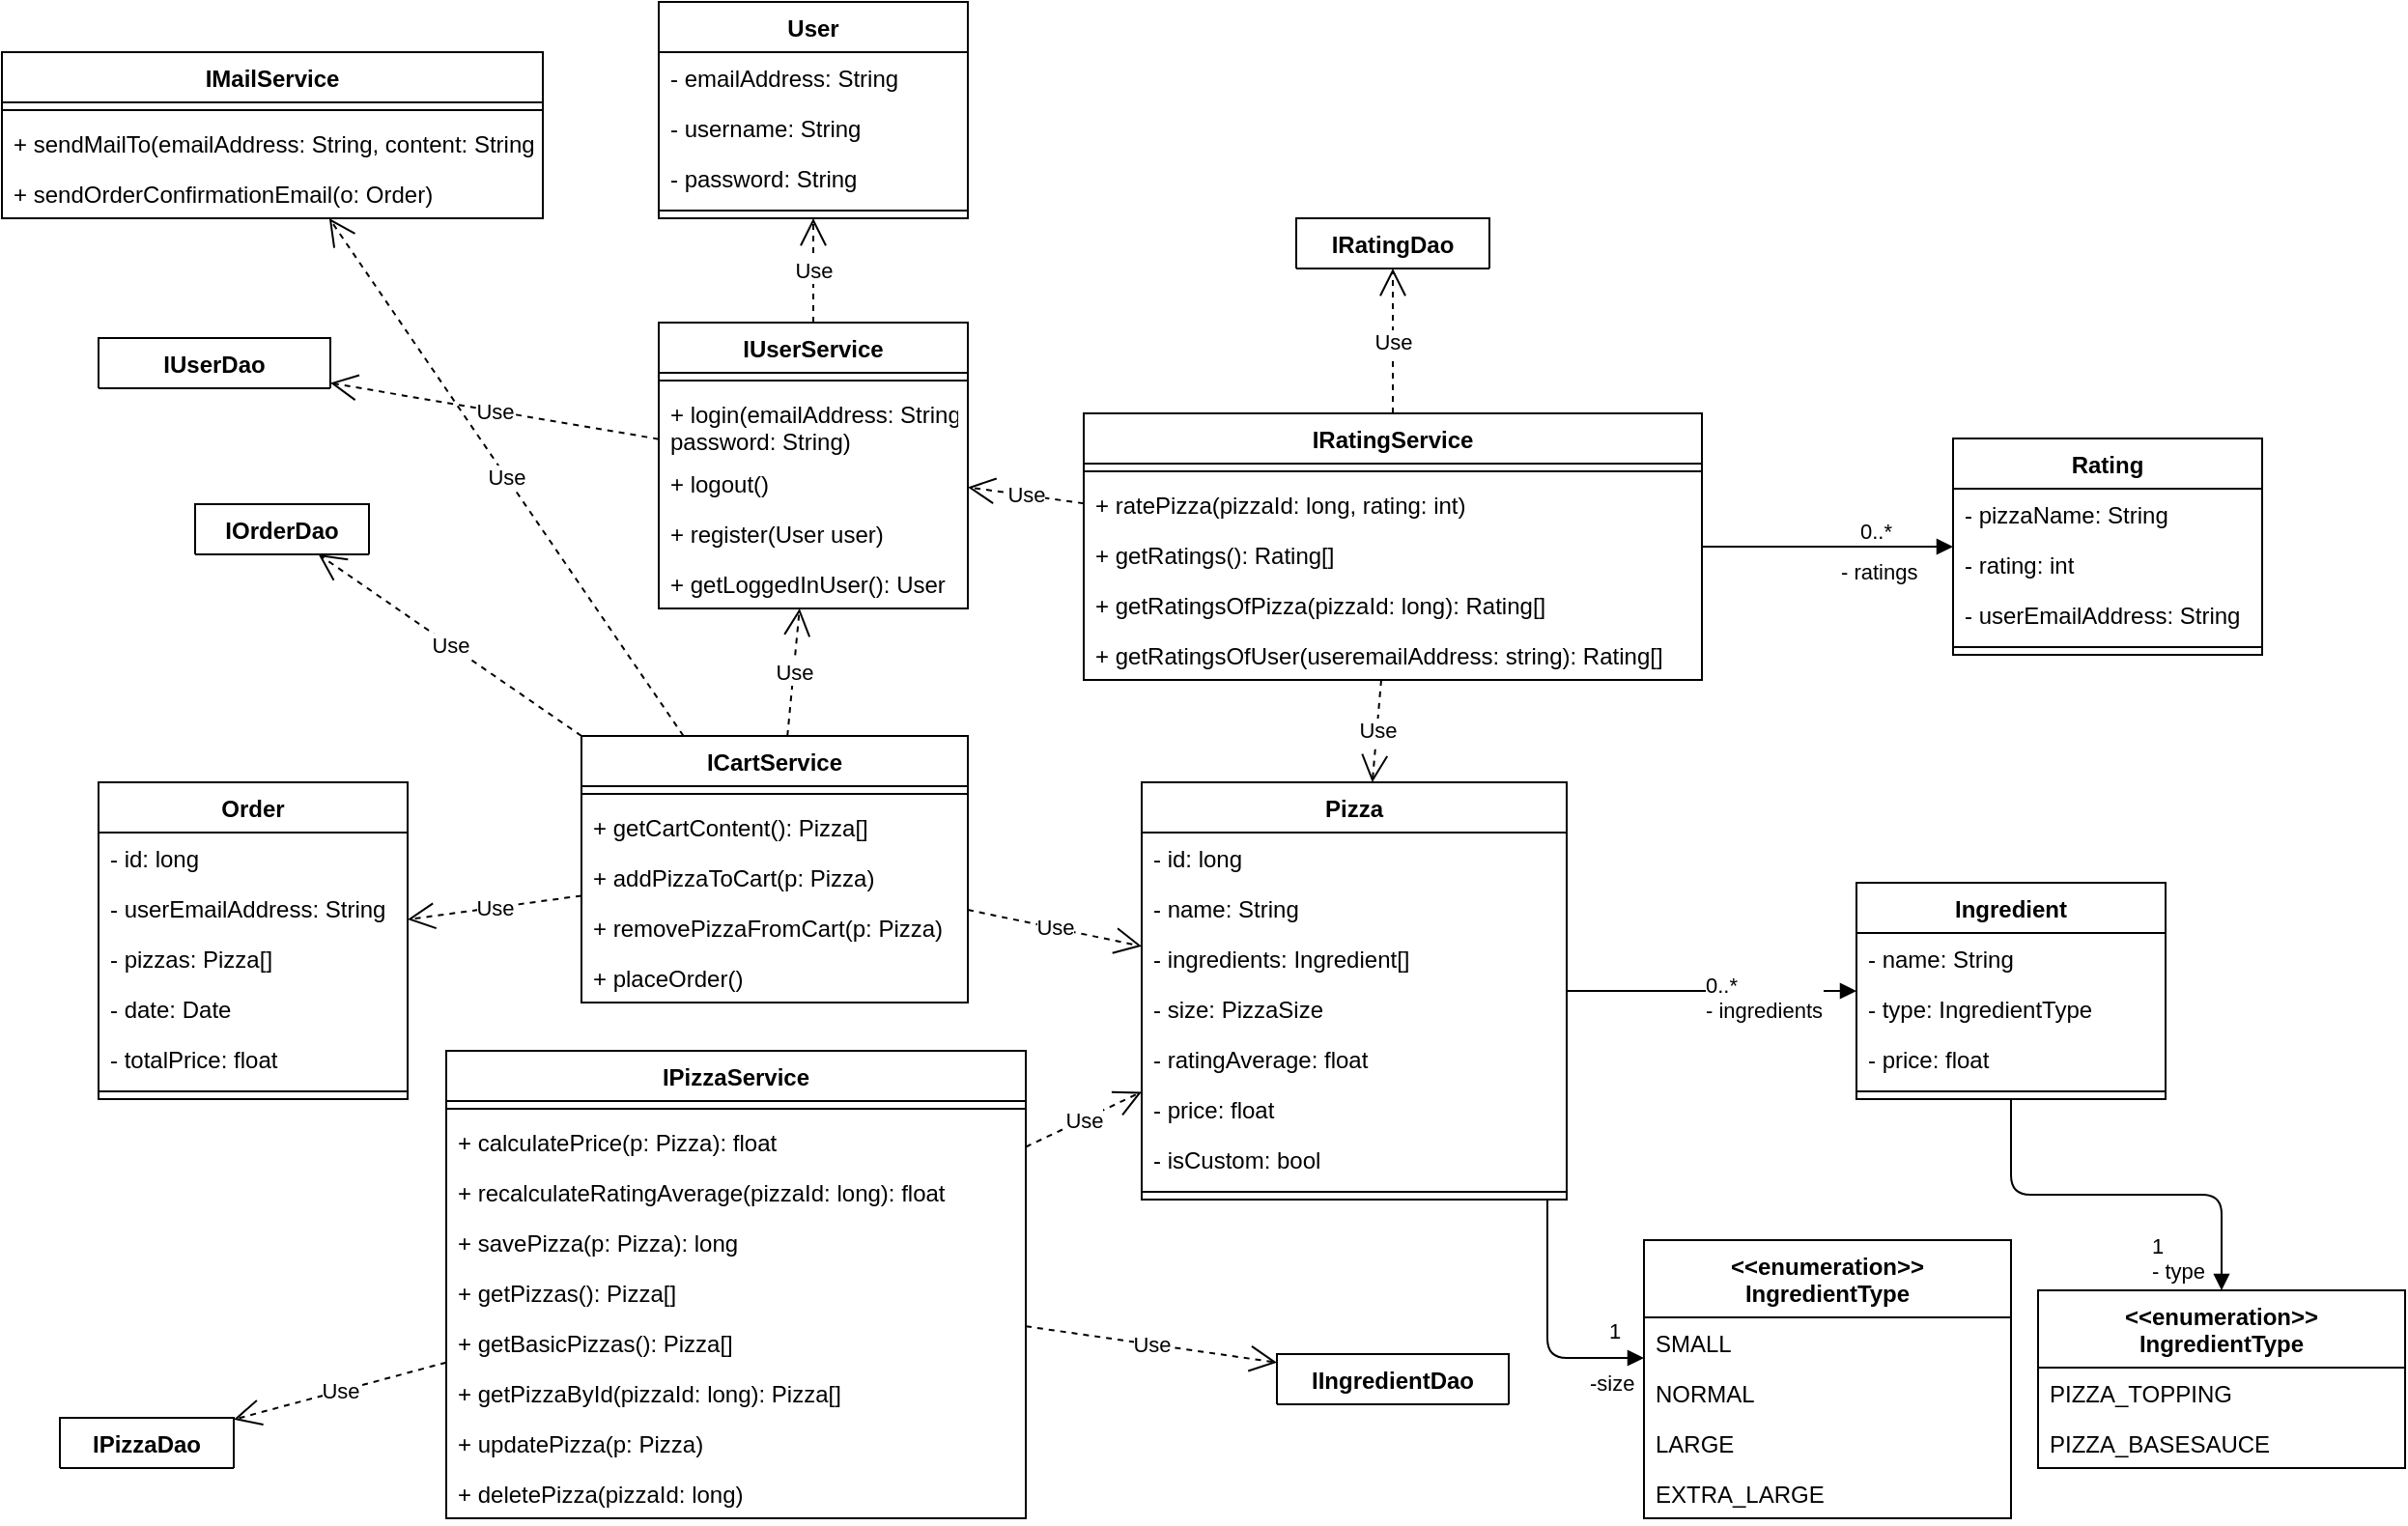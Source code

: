 <mxfile version="13.4.2" type="device"><diagram id="5qs9E-LMO9wak-sIErH1" name="Page-1"><mxGraphModel dx="2249" dy="1963" grid="1" gridSize="10" guides="1" tooltips="1" connect="1" arrows="1" fold="1" page="1" pageScale="1" pageWidth="827" pageHeight="1169" math="0" shadow="0"><root><mxCell id="0"/><mxCell id="1" parent="0"/><mxCell id="7TYF7luZMrs2I7I4rsMM-58" value="Use" style="endArrow=open;endSize=12;dashed=1;html=1;" parent="1" source="7TYF7luZMrs2I7I4rsMM-41" target="7TYF7luZMrs2I7I4rsMM-49" edge="1"><mxGeometry width="160" relative="1" as="geometry"><mxPoint x="200" y="170" as="sourcePoint"/><mxPoint x="360" y="170" as="targetPoint"/></mxGeometry></mxCell><mxCell id="7TYF7luZMrs2I7I4rsMM-93" value="Use" style="endArrow=open;endSize=12;dashed=1;html=1;" parent="1" source="7TYF7luZMrs2I7I4rsMM-89" target="7TYF7luZMrs2I7I4rsMM-49" edge="1"><mxGeometry width="160" relative="1" as="geometry"><mxPoint x="-250" y="409" as="sourcePoint"/><mxPoint x="-250" y="360" as="targetPoint"/></mxGeometry></mxCell><mxCell id="7TYF7luZMrs2I7I4rsMM-100" value="- ratings" style="endArrow=block;endFill=1;html=1;edgeStyle=orthogonalEdgeStyle;align=left;verticalAlign=top;" parent="1" source="7TYF7luZMrs2I7I4rsMM-89" target="7TYF7luZMrs2I7I4rsMM-94" edge="1"><mxGeometry x="0.077" relative="1" as="geometry"><mxPoint x="200" y="190" as="sourcePoint"/><mxPoint x="360" y="190" as="targetPoint"/><mxPoint as="offset"/></mxGeometry></mxCell><mxCell id="7TYF7luZMrs2I7I4rsMM-101" value="0..*" style="edgeLabel;resizable=0;html=1;align=left;verticalAlign=bottom;" parent="7TYF7luZMrs2I7I4rsMM-100" connectable="0" vertex="1"><mxGeometry x="-1" relative="1" as="geometry"><mxPoint x="80" as="offset"/></mxGeometry></mxCell><mxCell id="L8j9gKujduH4pcwY7t0t-25" value="1&lt;br&gt;- type" style="endArrow=block;endFill=1;html=1;edgeStyle=orthogonalEdgeStyle;align=left;verticalAlign=top;" parent="1" source="L8j9gKujduH4pcwY7t0t-3" target="7TYF7luZMrs2I7I4rsMM-22" edge="1"><mxGeometry x="0.149" y="-12" relative="1" as="geometry"><mxPoint x="400" y="470" as="sourcePoint"/><mxPoint x="560" y="470" as="targetPoint"/><mxPoint x="1" y="1" as="offset"/></mxGeometry></mxCell><mxCell id="L8j9gKujduH4pcwY7t0t-27" value="0..*&lt;br&gt;- ingredients" style="endArrow=block;endFill=1;html=1;edgeStyle=orthogonalEdgeStyle;align=left;verticalAlign=top;" parent="1" source="7TYF7luZMrs2I7I4rsMM-1" target="L8j9gKujduH4pcwY7t0t-3" edge="1"><mxGeometry x="-0.067" y="16" relative="1" as="geometry"><mxPoint x="320" y="180" as="sourcePoint"/><mxPoint x="480" y="180" as="targetPoint"/><mxPoint as="offset"/></mxGeometry></mxCell><mxCell id="7TYF7luZMrs2I7I4rsMM-49" value="IUserService" style="swimlane;fontStyle=1;align=center;verticalAlign=top;childLayout=stackLayout;horizontal=1;startSize=26;horizontalStack=0;resizeParent=1;resizeParentMax=0;resizeLast=0;collapsible=1;marginBottom=0;" parent="1" vertex="1"><mxGeometry x="-300" y="-34" width="160" height="148" as="geometry"/></mxCell><mxCell id="7TYF7luZMrs2I7I4rsMM-51" value="" style="line;strokeWidth=1;fillColor=none;align=left;verticalAlign=middle;spacingTop=-1;spacingLeft=3;spacingRight=3;rotatable=0;labelPosition=right;points=[];portConstraint=eastwest;" parent="7TYF7luZMrs2I7I4rsMM-49" vertex="1"><mxGeometry y="26" width="160" height="8" as="geometry"/></mxCell><mxCell id="GB_AE7i8E1807byVsnyN-34" value="+ login(emailAddress: String,&#10;password: String)" style="text;strokeColor=none;fillColor=none;align=left;verticalAlign=top;spacingLeft=4;spacingRight=4;overflow=hidden;rotatable=0;points=[[0,0.5],[1,0.5]];portConstraint=eastwest;" parent="7TYF7luZMrs2I7I4rsMM-49" vertex="1"><mxGeometry y="34" width="160" height="36" as="geometry"/></mxCell><mxCell id="GB_AE7i8E1807byVsnyN-35" value="+ logout()" style="text;strokeColor=none;fillColor=none;align=left;verticalAlign=top;spacingLeft=4;spacingRight=4;overflow=hidden;rotatable=0;points=[[0,0.5],[1,0.5]];portConstraint=eastwest;" parent="7TYF7luZMrs2I7I4rsMM-49" vertex="1"><mxGeometry y="70" width="160" height="26" as="geometry"/></mxCell><mxCell id="GB_AE7i8E1807byVsnyN-36" value="+ register(User user)" style="text;strokeColor=none;fillColor=none;align=left;verticalAlign=top;spacingLeft=4;spacingRight=4;overflow=hidden;rotatable=0;points=[[0,0.5],[1,0.5]];portConstraint=eastwest;" parent="7TYF7luZMrs2I7I4rsMM-49" vertex="1"><mxGeometry y="96" width="160" height="26" as="geometry"/></mxCell><mxCell id="GB_AE7i8E1807byVsnyN-1" value="+ getLoggedInUser(): User" style="text;strokeColor=none;fillColor=none;align=left;verticalAlign=top;spacingLeft=4;spacingRight=4;overflow=hidden;rotatable=0;points=[[0,0.5],[1,0.5]];portConstraint=eastwest;" parent="7TYF7luZMrs2I7I4rsMM-49" vertex="1"><mxGeometry y="122" width="160" height="26" as="geometry"/></mxCell><mxCell id="L8j9gKujduH4pcwY7t0t-38" value="Use" style="endArrow=open;endSize=12;dashed=1;html=1;" parent="1" source="7TYF7luZMrs2I7I4rsMM-89" target="L8j9gKujduH4pcwY7t0t-29" edge="1"><mxGeometry width="160" relative="1" as="geometry"><mxPoint x="120" y="-130" as="sourcePoint"/><mxPoint x="280" y="-130" as="targetPoint"/></mxGeometry></mxCell><mxCell id="L8j9gKujduH4pcwY7t0t-46" value="Use" style="endArrow=open;endSize=12;dashed=1;html=1;" parent="1" source="7TYF7luZMrs2I7I4rsMM-41" target="L8j9gKujduH4pcwY7t0t-39" edge="1"><mxGeometry width="160" relative="1" as="geometry"><mxPoint x="120" y="360" as="sourcePoint"/><mxPoint x="280" y="360" as="targetPoint"/></mxGeometry></mxCell><mxCell id="L8j9gKujduH4pcwY7t0t-51" value="Use" style="endArrow=open;endSize=12;dashed=1;html=1;" parent="1" source="7TYF7luZMrs2I7I4rsMM-41" target="L8j9gKujduH4pcwY7t0t-47" edge="1"><mxGeometry width="160" relative="1" as="geometry"><mxPoint x="-150.773" y="345" as="sourcePoint"/><mxPoint x="-69.227" y="440" as="targetPoint"/></mxGeometry></mxCell><mxCell id="L8j9gKujduH4pcwY7t0t-59" value="Use" style="endArrow=open;endSize=12;dashed=1;html=1;" parent="1" source="7TYF7luZMrs2I7I4rsMM-41" target="L8j9gKujduH4pcwY7t0t-54" edge="1"><mxGeometry width="160" relative="1" as="geometry"><mxPoint x="-210" y="207" as="sourcePoint"/><mxPoint x="-210" y="10" as="targetPoint"/></mxGeometry></mxCell><mxCell id="GB_AE7i8E1807byVsnyN-10" value="Use" style="endArrow=open;endSize=12;dashed=1;html=1;" parent="1" source="7TYF7luZMrs2I7I4rsMM-41" target="7TYF7luZMrs2I7I4rsMM-1" edge="1"><mxGeometry width="160" relative="1" as="geometry"><mxPoint x="-60" y="190" as="sourcePoint"/><mxPoint x="100" y="190" as="targetPoint"/></mxGeometry></mxCell><mxCell id="GB_AE7i8E1807byVsnyN-29" value="Use" style="endArrow=open;endSize=12;dashed=1;html=1;" parent="1" source="GB_AE7i8E1807byVsnyN-11" target="GB_AE7i8E1807byVsnyN-20" edge="1"><mxGeometry width="160" relative="1" as="geometry"><mxPoint x="-313" y="320" as="sourcePoint"/><mxPoint x="-413" y="335" as="targetPoint"/></mxGeometry></mxCell><mxCell id="GB_AE7i8E1807byVsnyN-30" value="Use" style="endArrow=open;endSize=12;dashed=1;html=1;" parent="1" source="GB_AE7i8E1807byVsnyN-11" target="7TYF7luZMrs2I7I4rsMM-1" edge="1"><mxGeometry width="160" relative="1" as="geometry"><mxPoint x="-300" y="285" as="sourcePoint"/><mxPoint x="-400" y="300" as="targetPoint"/></mxGeometry></mxCell><mxCell id="GB_AE7i8E1807byVsnyN-33" value="Use" style="endArrow=open;endSize=12;dashed=1;html=1;" parent="1" source="7TYF7luZMrs2I7I4rsMM-89" target="7TYF7luZMrs2I7I4rsMM-1" edge="1"><mxGeometry width="160" relative="1" as="geometry"><mxPoint x="91.706" y="7" as="sourcePoint"/><mxPoint x="87.529" y="-64" as="targetPoint"/></mxGeometry></mxCell><mxCell id="GB_AE7i8E1807byVsnyN-37" value="Use" style="endArrow=open;endSize=12;dashed=1;html=1;" parent="1" source="7TYF7luZMrs2I7I4rsMM-49" target="GB_AE7i8E1807byVsnyN-2" edge="1"><mxGeometry width="160" relative="1" as="geometry"><mxPoint x="-30" y="57.672" as="sourcePoint"/><mxPoint x="-120" y="-90" as="targetPoint"/></mxGeometry></mxCell><mxCell id="GB_AE7i8E1807byVsnyN-2" value="User" style="swimlane;fontStyle=1;align=center;verticalAlign=top;childLayout=stackLayout;horizontal=1;startSize=26;horizontalStack=0;resizeParent=1;resizeParentMax=0;resizeLast=0;collapsible=1;marginBottom=0;" parent="1" vertex="1"><mxGeometry x="-300" y="-200" width="160" height="112" as="geometry"/></mxCell><mxCell id="GB_AE7i8E1807byVsnyN-3" value="- emailAddress: String" style="text;strokeColor=none;fillColor=none;align=left;verticalAlign=top;spacingLeft=4;spacingRight=4;overflow=hidden;rotatable=0;points=[[0,0.5],[1,0.5]];portConstraint=eastwest;" parent="GB_AE7i8E1807byVsnyN-2" vertex="1"><mxGeometry y="26" width="160" height="26" as="geometry"/></mxCell><mxCell id="GB_AE7i8E1807byVsnyN-38" value="- username: String" style="text;strokeColor=none;fillColor=none;align=left;verticalAlign=top;spacingLeft=4;spacingRight=4;overflow=hidden;rotatable=0;points=[[0,0.5],[1,0.5]];portConstraint=eastwest;" parent="GB_AE7i8E1807byVsnyN-2" vertex="1"><mxGeometry y="52" width="160" height="26" as="geometry"/></mxCell><mxCell id="GB_AE7i8E1807byVsnyN-39" value="- password: String" style="text;strokeColor=none;fillColor=none;align=left;verticalAlign=top;spacingLeft=4;spacingRight=4;overflow=hidden;rotatable=0;points=[[0,0.5],[1,0.5]];portConstraint=eastwest;" parent="GB_AE7i8E1807byVsnyN-2" vertex="1"><mxGeometry y="78" width="160" height="26" as="geometry"/></mxCell><mxCell id="GB_AE7i8E1807byVsnyN-4" value="" style="line;strokeWidth=1;fillColor=none;align=left;verticalAlign=middle;spacingTop=-1;spacingLeft=3;spacingRight=3;rotatable=0;labelPosition=right;points=[];portConstraint=eastwest;" parent="GB_AE7i8E1807byVsnyN-2" vertex="1"><mxGeometry y="104" width="160" height="8" as="geometry"/></mxCell><object label="Pizza" id="7TYF7luZMrs2I7I4rsMM-1"><mxCell style="swimlane;fontStyle=1;align=center;verticalAlign=top;childLayout=stackLayout;horizontal=1;startSize=26;horizontalStack=0;resizeParent=1;resizeParentMax=0;resizeLast=0;collapsible=1;marginBottom=0;" parent="1" vertex="1"><mxGeometry x="-50" y="204" width="220" height="216" as="geometry"><mxRectangle x="170" y="210" width="60" height="26" as="alternateBounds"/></mxGeometry></mxCell></object><mxCell id="7TYF7luZMrs2I7I4rsMM-70" value="- id: long" style="text;strokeColor=none;fillColor=none;align=left;verticalAlign=top;spacingLeft=4;spacingRight=4;overflow=hidden;rotatable=0;points=[[0,0.5],[1,0.5]];portConstraint=eastwest;" parent="7TYF7luZMrs2I7I4rsMM-1" vertex="1"><mxGeometry y="26" width="220" height="26" as="geometry"/></mxCell><mxCell id="GB_AE7i8E1807byVsnyN-8" value="- name: String" style="text;strokeColor=none;fillColor=none;align=left;verticalAlign=top;spacingLeft=4;spacingRight=4;overflow=hidden;rotatable=0;points=[[0,0.5],[1,0.5]];portConstraint=eastwest;" parent="7TYF7luZMrs2I7I4rsMM-1" vertex="1"><mxGeometry y="52" width="220" height="26" as="geometry"/></mxCell><mxCell id="7TYF7luZMrs2I7I4rsMM-21" value="- ingredients: Ingredient[]" style="text;strokeColor=none;fillColor=none;align=left;verticalAlign=top;spacingLeft=4;spacingRight=4;overflow=hidden;rotatable=0;points=[[0,0.5],[1,0.5]];portConstraint=eastwest;" parent="7TYF7luZMrs2I7I4rsMM-1" vertex="1"><mxGeometry y="78" width="220" height="26" as="geometry"/></mxCell><mxCell id="7TYF7luZMrs2I7I4rsMM-74" value="- size: PizzaSize" style="text;strokeColor=none;fillColor=none;align=left;verticalAlign=top;spacingLeft=4;spacingRight=4;overflow=hidden;rotatable=0;points=[[0,0.5],[1,0.5]];portConstraint=eastwest;" parent="7TYF7luZMrs2I7I4rsMM-1" vertex="1"><mxGeometry y="104" width="220" height="26" as="geometry"/></mxCell><mxCell id="7TYF7luZMrs2I7I4rsMM-87" value="- ratingAverage: float" style="text;strokeColor=none;fillColor=none;align=left;verticalAlign=top;spacingLeft=4;spacingRight=4;overflow=hidden;rotatable=0;points=[[0,0.5],[1,0.5]];portConstraint=eastwest;" parent="7TYF7luZMrs2I7I4rsMM-1" vertex="1"><mxGeometry y="130" width="220" height="26" as="geometry"/></mxCell><mxCell id="7TYF7luZMrs2I7I4rsMM-75" value="- price: float" style="text;strokeColor=none;fillColor=none;align=left;verticalAlign=top;spacingLeft=4;spacingRight=4;overflow=hidden;rotatable=0;points=[[0,0.5],[1,0.5]];portConstraint=eastwest;" parent="7TYF7luZMrs2I7I4rsMM-1" vertex="1"><mxGeometry y="156" width="220" height="26" as="geometry"/></mxCell><mxCell id="GB_AE7i8E1807byVsnyN-9" value="- isCustom: bool" style="text;strokeColor=none;fillColor=none;align=left;verticalAlign=top;spacingLeft=4;spacingRight=4;overflow=hidden;rotatable=0;points=[[0,0.5],[1,0.5]];portConstraint=eastwest;" parent="7TYF7luZMrs2I7I4rsMM-1" vertex="1"><mxGeometry y="182" width="220" height="26" as="geometry"/></mxCell><mxCell id="7TYF7luZMrs2I7I4rsMM-3" value="" style="line;strokeWidth=1;fillColor=none;align=left;verticalAlign=middle;spacingTop=-1;spacingLeft=3;spacingRight=3;rotatable=0;labelPosition=right;points=[];portConstraint=eastwest;" parent="7TYF7luZMrs2I7I4rsMM-1" vertex="1"><mxGeometry y="208" width="220" height="8" as="geometry"/></mxCell><mxCell id="L8j9gKujduH4pcwY7t0t-3" value="Ingredient" style="swimlane;fontStyle=1;align=center;verticalAlign=top;childLayout=stackLayout;horizontal=1;startSize=26;horizontalStack=0;resizeParent=1;resizeParentMax=0;resizeLast=0;collapsible=1;marginBottom=0;" parent="1" vertex="1"><mxGeometry x="320" y="256" width="160" height="112" as="geometry"/></mxCell><mxCell id="L8j9gKujduH4pcwY7t0t-7" value="- name: String" style="text;strokeColor=none;fillColor=none;align=left;verticalAlign=top;spacingLeft=4;spacingRight=4;overflow=hidden;rotatable=0;points=[[0,0.5],[1,0.5]];portConstraint=eastwest;" parent="L8j9gKujduH4pcwY7t0t-3" vertex="1"><mxGeometry y="26" width="160" height="26" as="geometry"/></mxCell><mxCell id="L8j9gKujduH4pcwY7t0t-22" value="- type: IngredientType" style="text;strokeColor=none;fillColor=none;align=left;verticalAlign=top;spacingLeft=4;spacingRight=4;overflow=hidden;rotatable=0;points=[[0,0.5],[1,0.5]];portConstraint=eastwest;" parent="L8j9gKujduH4pcwY7t0t-3" vertex="1"><mxGeometry y="52" width="160" height="26" as="geometry"/></mxCell><mxCell id="L8j9gKujduH4pcwY7t0t-8" value="- price: float" style="text;strokeColor=none;fillColor=none;align=left;verticalAlign=top;spacingLeft=4;spacingRight=4;overflow=hidden;rotatable=0;points=[[0,0.5],[1,0.5]];portConstraint=eastwest;" parent="L8j9gKujduH4pcwY7t0t-3" vertex="1"><mxGeometry y="78" width="160" height="26" as="geometry"/></mxCell><mxCell id="L8j9gKujduH4pcwY7t0t-5" value="" style="line;strokeWidth=1;fillColor=none;align=left;verticalAlign=middle;spacingTop=-1;spacingLeft=3;spacingRight=3;rotatable=0;labelPosition=right;points=[];portConstraint=eastwest;" parent="L8j9gKujduH4pcwY7t0t-3" vertex="1"><mxGeometry y="104" width="160" height="8" as="geometry"/></mxCell><mxCell id="L8j9gKujduH4pcwY7t0t-39" value="Order" style="swimlane;fontStyle=1;align=center;verticalAlign=top;childLayout=stackLayout;horizontal=1;startSize=26;horizontalStack=0;resizeParent=1;resizeParentMax=0;resizeLast=0;collapsible=1;marginBottom=0;" parent="1" vertex="1"><mxGeometry x="-590" y="204" width="160" height="164" as="geometry"/></mxCell><mxCell id="L8j9gKujduH4pcwY7t0t-40" value="- id: long" style="text;strokeColor=none;fillColor=none;align=left;verticalAlign=top;spacingLeft=4;spacingRight=4;overflow=hidden;rotatable=0;points=[[0,0.5],[1,0.5]];portConstraint=eastwest;" parent="L8j9gKujduH4pcwY7t0t-39" vertex="1"><mxGeometry y="26" width="160" height="26" as="geometry"/></mxCell><mxCell id="GB_AE7i8E1807byVsnyN-44" value="- userEmailAddress: String" style="text;strokeColor=none;fillColor=none;align=left;verticalAlign=top;spacingLeft=4;spacingRight=4;overflow=hidden;rotatable=0;points=[[0,0.5],[1,0.5]];portConstraint=eastwest;" parent="L8j9gKujduH4pcwY7t0t-39" vertex="1"><mxGeometry y="52" width="160" height="26" as="geometry"/></mxCell><mxCell id="L8j9gKujduH4pcwY7t0t-43" value="- pizzas: Pizza[]" style="text;strokeColor=none;fillColor=none;align=left;verticalAlign=top;spacingLeft=4;spacingRight=4;overflow=hidden;rotatable=0;points=[[0,0.5],[1,0.5]];portConstraint=eastwest;" parent="L8j9gKujduH4pcwY7t0t-39" vertex="1"><mxGeometry y="78" width="160" height="26" as="geometry"/></mxCell><mxCell id="L8j9gKujduH4pcwY7t0t-44" value="- date: Date" style="text;strokeColor=none;fillColor=none;align=left;verticalAlign=top;spacingLeft=4;spacingRight=4;overflow=hidden;rotatable=0;points=[[0,0.5],[1,0.5]];portConstraint=eastwest;" parent="L8j9gKujduH4pcwY7t0t-39" vertex="1"><mxGeometry y="104" width="160" height="26" as="geometry"/></mxCell><mxCell id="L8j9gKujduH4pcwY7t0t-45" value="- totalPrice: float" style="text;strokeColor=none;fillColor=none;align=left;verticalAlign=top;spacingLeft=4;spacingRight=4;overflow=hidden;rotatable=0;points=[[0,0.5],[1,0.5]];portConstraint=eastwest;" parent="L8j9gKujduH4pcwY7t0t-39" vertex="1"><mxGeometry y="130" width="160" height="26" as="geometry"/></mxCell><mxCell id="L8j9gKujduH4pcwY7t0t-41" value="" style="line;strokeWidth=1;fillColor=none;align=left;verticalAlign=middle;spacingTop=-1;spacingLeft=3;spacingRight=3;rotatable=0;labelPosition=right;points=[];portConstraint=eastwest;" parent="L8j9gKujduH4pcwY7t0t-39" vertex="1"><mxGeometry y="156" width="160" height="8" as="geometry"/></mxCell><mxCell id="GB_AE7i8E1807byVsnyN-49" value="IIngredientDao" style="swimlane;fontStyle=1;align=center;verticalAlign=top;childLayout=stackLayout;horizontal=1;startSize=26;horizontalStack=0;resizeParent=1;resizeParentMax=0;resizeLast=0;collapsible=1;marginBottom=0;" parent="1" vertex="1" collapsed="1"><mxGeometry x="20" y="500" width="120" height="26" as="geometry"><mxRectangle x="20" y="500" width="320" height="190" as="alternateBounds"/></mxGeometry></mxCell><mxCell id="GB_AE7i8E1807byVsnyN-50" value="" style="line;strokeWidth=1;fillColor=none;align=left;verticalAlign=middle;spacingTop=-1;spacingLeft=3;spacingRight=3;rotatable=0;labelPosition=right;points=[];portConstraint=eastwest;" parent="GB_AE7i8E1807byVsnyN-49" vertex="1"><mxGeometry y="26" width="120" height="8" as="geometry"/></mxCell><mxCell id="GB_AE7i8E1807byVsnyN-51" value="+ saveIngredient(i: Ingredient)" style="text;strokeColor=none;fillColor=none;align=left;verticalAlign=top;spacingLeft=4;spacingRight=4;overflow=hidden;rotatable=0;points=[[0,0.5],[1,0.5]];portConstraint=eastwest;" parent="GB_AE7i8E1807byVsnyN-49" vertex="1"><mxGeometry y="34" width="120" height="26" as="geometry"/></mxCell><mxCell id="GB_AE7i8E1807byVsnyN-52" value="+ getIngredients: Ingredient[]" style="text;strokeColor=none;fillColor=none;align=left;verticalAlign=top;spacingLeft=4;spacingRight=4;overflow=hidden;rotatable=0;points=[[0,0.5],[1,0.5]];portConstraint=eastwest;" parent="GB_AE7i8E1807byVsnyN-49" vertex="1"><mxGeometry y="60" width="120" height="26" as="geometry"/></mxCell><mxCell id="GB_AE7i8E1807byVsnyN-53" value="+ getIngredientByName(name: String): Ingredient" style="text;strokeColor=none;fillColor=none;align=left;verticalAlign=top;spacingLeft=4;spacingRight=4;overflow=hidden;rotatable=0;points=[[0,0.5],[1,0.5]];portConstraint=eastwest;" parent="GB_AE7i8E1807byVsnyN-49" vertex="1"><mxGeometry y="86" width="120" height="26" as="geometry"/></mxCell><mxCell id="GB_AE7i8E1807byVsnyN-54" value="+ getIngredientsOfType(type: IngredientType): Ingredient[]" style="text;strokeColor=none;fillColor=none;align=left;verticalAlign=top;spacingLeft=4;spacingRight=4;overflow=hidden;rotatable=0;points=[[0,0.5],[1,0.5]];portConstraint=eastwest;" parent="GB_AE7i8E1807byVsnyN-49" vertex="1"><mxGeometry y="112" width="120" height="26" as="geometry"/></mxCell><mxCell id="GB_AE7i8E1807byVsnyN-55" value="+ updateIngredient(i: Ingredient)" style="text;strokeColor=none;fillColor=none;align=left;verticalAlign=top;spacingLeft=4;spacingRight=4;overflow=hidden;rotatable=0;points=[[0,0.5],[1,0.5]];portConstraint=eastwest;" parent="GB_AE7i8E1807byVsnyN-49" vertex="1"><mxGeometry y="138" width="120" height="26" as="geometry"/></mxCell><mxCell id="GB_AE7i8E1807byVsnyN-56" value="+ deleteIngredient(ingredientName: String)" style="text;strokeColor=none;fillColor=none;align=left;verticalAlign=top;spacingLeft=4;spacingRight=4;overflow=hidden;rotatable=0;points=[[0,0.5],[1,0.5]];portConstraint=eastwest;" parent="GB_AE7i8E1807byVsnyN-49" vertex="1"><mxGeometry y="164" width="120" height="26" as="geometry"/></mxCell><mxCell id="GB_AE7i8E1807byVsnyN-57" value="Use" style="endArrow=open;endSize=12;dashed=1;html=1;" parent="1" source="GB_AE7i8E1807byVsnyN-11" target="GB_AE7i8E1807byVsnyN-49" edge="1"><mxGeometry width="160" relative="1" as="geometry"><mxPoint x="-60" y="530.363" as="sourcePoint"/><mxPoint x="50" y="551.997" as="targetPoint"/></mxGeometry></mxCell><mxCell id="GB_AE7i8E1807byVsnyN-66" value="Use" style="endArrow=open;endSize=12;dashed=1;html=1;" parent="1" source="7TYF7luZMrs2I7I4rsMM-49" target="GB_AE7i8E1807byVsnyN-58" edge="1"><mxGeometry width="160" relative="1" as="geometry"><mxPoint x="-256.402" y="207" as="sourcePoint"/><mxPoint x="-405.856" y="-110" as="targetPoint"/></mxGeometry></mxCell><mxCell id="7TYF7luZMrs2I7I4rsMM-22" value="&lt;&lt;enumeration&gt;&gt;&#10;IngredientType" style="swimlane;fontStyle=1;childLayout=stackLayout;horizontal=1;startSize=40;fillColor=none;horizontalStack=0;resizeParent=1;resizeParentMax=0;resizeLast=0;collapsible=1;marginBottom=0;" parent="1" vertex="1"><mxGeometry x="414" y="467" width="190" height="92" as="geometry"/></mxCell><mxCell id="7TYF7luZMrs2I7I4rsMM-23" value="PIZZA_TOPPING" style="text;strokeColor=none;fillColor=none;align=left;verticalAlign=top;spacingLeft=4;spacingRight=4;overflow=hidden;rotatable=0;points=[[0,0.5],[1,0.5]];portConstraint=eastwest;" parent="7TYF7luZMrs2I7I4rsMM-22" vertex="1"><mxGeometry y="40" width="190" height="26" as="geometry"/></mxCell><mxCell id="7TYF7luZMrs2I7I4rsMM-24" value="PIZZA_BASESAUCE" style="text;strokeColor=none;fillColor=none;align=left;verticalAlign=top;spacingLeft=4;spacingRight=4;overflow=hidden;rotatable=0;points=[[0,0.5],[1,0.5]];portConstraint=eastwest;" parent="7TYF7luZMrs2I7I4rsMM-22" vertex="1"><mxGeometry y="66" width="190" height="26" as="geometry"/></mxCell><mxCell id="VRscPYP2BXffPBgHgEeT-6" value="-size" style="endArrow=block;endFill=1;html=1;edgeStyle=orthogonalEdgeStyle;align=left;verticalAlign=top;" edge="1" parent="1" source="7TYF7luZMrs2I7I4rsMM-1" target="VRscPYP2BXffPBgHgEeT-1"><mxGeometry x="0.242" y="20" relative="1" as="geometry"><mxPoint x="-100" y="200" as="sourcePoint"/><mxPoint x="60" y="200" as="targetPoint"/><Array as="points"><mxPoint x="160" y="502"/></Array><mxPoint x="20" y="20" as="offset"/></mxGeometry></mxCell><mxCell id="VRscPYP2BXffPBgHgEeT-7" value="1" style="edgeLabel;resizable=0;html=1;align=left;verticalAlign=bottom;" connectable="0" vertex="1" parent="VRscPYP2BXffPBgHgEeT-6"><mxGeometry x="-1" relative="1" as="geometry"><mxPoint x="30" y="76" as="offset"/></mxGeometry></mxCell><mxCell id="VRscPYP2BXffPBgHgEeT-1" value="&lt;&lt;enumeration&gt;&gt;&#10;IngredientType" style="swimlane;fontStyle=1;childLayout=stackLayout;horizontal=1;startSize=40;fillColor=none;horizontalStack=0;resizeParent=1;resizeParentMax=0;resizeLast=0;collapsible=1;marginBottom=0;" vertex="1" parent="1"><mxGeometry x="210" y="441" width="190" height="144" as="geometry"/></mxCell><mxCell id="VRscPYP2BXffPBgHgEeT-2" value="SMALL" style="text;strokeColor=none;fillColor=none;align=left;verticalAlign=top;spacingLeft=4;spacingRight=4;overflow=hidden;rotatable=0;points=[[0,0.5],[1,0.5]];portConstraint=eastwest;" vertex="1" parent="VRscPYP2BXffPBgHgEeT-1"><mxGeometry y="40" width="190" height="26" as="geometry"/></mxCell><mxCell id="VRscPYP2BXffPBgHgEeT-3" value="NORMAL" style="text;strokeColor=none;fillColor=none;align=left;verticalAlign=top;spacingLeft=4;spacingRight=4;overflow=hidden;rotatable=0;points=[[0,0.5],[1,0.5]];portConstraint=eastwest;" vertex="1" parent="VRscPYP2BXffPBgHgEeT-1"><mxGeometry y="66" width="190" height="26" as="geometry"/></mxCell><mxCell id="VRscPYP2BXffPBgHgEeT-4" value="LARGE" style="text;strokeColor=none;fillColor=none;align=left;verticalAlign=top;spacingLeft=4;spacingRight=4;overflow=hidden;rotatable=0;points=[[0,0.5],[1,0.5]];portConstraint=eastwest;" vertex="1" parent="VRscPYP2BXffPBgHgEeT-1"><mxGeometry y="92" width="190" height="26" as="geometry"/></mxCell><mxCell id="VRscPYP2BXffPBgHgEeT-5" value="EXTRA_LARGE" style="text;strokeColor=none;fillColor=none;align=left;verticalAlign=top;spacingLeft=4;spacingRight=4;overflow=hidden;rotatable=0;points=[[0,0.5],[1,0.5]];portConstraint=eastwest;" vertex="1" parent="VRscPYP2BXffPBgHgEeT-1"><mxGeometry y="118" width="190" height="26" as="geometry"/></mxCell><mxCell id="GB_AE7i8E1807byVsnyN-11" value="IPizzaService" style="swimlane;fontStyle=1;align=center;verticalAlign=top;childLayout=stackLayout;horizontal=1;startSize=26;horizontalStack=0;resizeParent=1;resizeParentMax=0;resizeLast=0;collapsible=1;marginBottom=0;" parent="1" vertex="1"><mxGeometry x="-410" y="343" width="300" height="242" as="geometry"/></mxCell><mxCell id="GB_AE7i8E1807byVsnyN-13" value="" style="line;strokeWidth=1;fillColor=none;align=left;verticalAlign=middle;spacingTop=-1;spacingLeft=3;spacingRight=3;rotatable=0;labelPosition=right;points=[];portConstraint=eastwest;" parent="GB_AE7i8E1807byVsnyN-11" vertex="1"><mxGeometry y="26" width="300" height="8" as="geometry"/></mxCell><mxCell id="GB_AE7i8E1807byVsnyN-28" value="+ calculatePrice(p: Pizza): float" style="text;strokeColor=none;fillColor=none;align=left;verticalAlign=top;spacingLeft=4;spacingRight=4;overflow=hidden;rotatable=0;points=[[0,0.5],[1,0.5]];portConstraint=eastwest;" parent="GB_AE7i8E1807byVsnyN-11" vertex="1"><mxGeometry y="34" width="300" height="26" as="geometry"/></mxCell><mxCell id="VRscPYP2BXffPBgHgEeT-8" value="+ recalculateRatingAverage(pizzaId: long): float" style="text;strokeColor=none;fillColor=none;align=left;verticalAlign=top;spacingLeft=4;spacingRight=4;overflow=hidden;rotatable=0;points=[[0,0.5],[1,0.5]];portConstraint=eastwest;" vertex="1" parent="GB_AE7i8E1807byVsnyN-11"><mxGeometry y="60" width="300" height="26" as="geometry"/></mxCell><mxCell id="GB_AE7i8E1807byVsnyN-14" value="+ savePizza(p: Pizza): long" style="text;strokeColor=none;fillColor=none;align=left;verticalAlign=top;spacingLeft=4;spacingRight=4;overflow=hidden;rotatable=0;points=[[0,0.5],[1,0.5]];portConstraint=eastwest;" parent="GB_AE7i8E1807byVsnyN-11" vertex="1"><mxGeometry y="86" width="300" height="26" as="geometry"/></mxCell><mxCell id="GB_AE7i8E1807byVsnyN-15" value="+ getPizzas(): Pizza[]" style="text;strokeColor=none;fillColor=none;align=left;verticalAlign=top;spacingLeft=4;spacingRight=4;overflow=hidden;rotatable=0;points=[[0,0.5],[1,0.5]];portConstraint=eastwest;" parent="GB_AE7i8E1807byVsnyN-11" vertex="1"><mxGeometry y="112" width="300" height="26" as="geometry"/></mxCell><mxCell id="GB_AE7i8E1807byVsnyN-16" value="+ getBasicPizzas(): Pizza[]" style="text;strokeColor=none;fillColor=none;align=left;verticalAlign=top;spacingLeft=4;spacingRight=4;overflow=hidden;rotatable=0;points=[[0,0.5],[1,0.5]];portConstraint=eastwest;" parent="GB_AE7i8E1807byVsnyN-11" vertex="1"><mxGeometry y="138" width="300" height="26" as="geometry"/></mxCell><mxCell id="GB_AE7i8E1807byVsnyN-17" value="+ getPizzaById(pizzaId: long): Pizza[]" style="text;strokeColor=none;fillColor=none;align=left;verticalAlign=top;spacingLeft=4;spacingRight=4;overflow=hidden;rotatable=0;points=[[0,0.5],[1,0.5]];portConstraint=eastwest;" parent="GB_AE7i8E1807byVsnyN-11" vertex="1"><mxGeometry y="164" width="300" height="26" as="geometry"/></mxCell><mxCell id="GB_AE7i8E1807byVsnyN-18" value="+ updatePizza(p: Pizza)" style="text;strokeColor=none;fillColor=none;align=left;verticalAlign=top;spacingLeft=4;spacingRight=4;overflow=hidden;rotatable=0;points=[[0,0.5],[1,0.5]];portConstraint=eastwest;" parent="GB_AE7i8E1807byVsnyN-11" vertex="1"><mxGeometry y="190" width="300" height="26" as="geometry"/></mxCell><mxCell id="GB_AE7i8E1807byVsnyN-19" value="+ deletePizza(pizzaId: long)" style="text;strokeColor=none;fillColor=none;align=left;verticalAlign=top;spacingLeft=4;spacingRight=4;overflow=hidden;rotatable=0;points=[[0,0.5],[1,0.5]];portConstraint=eastwest;" parent="GB_AE7i8E1807byVsnyN-11" vertex="1"><mxGeometry y="216" width="300" height="26" as="geometry"/></mxCell><mxCell id="GB_AE7i8E1807byVsnyN-20" value="IPizzaDao" style="swimlane;fontStyle=1;align=center;verticalAlign=top;childLayout=stackLayout;horizontal=1;startSize=26;horizontalStack=0;resizeParent=1;resizeParentMax=0;resizeLast=0;collapsible=1;marginBottom=0;" parent="1" vertex="1" collapsed="1"><mxGeometry x="-610" y="533" width="90" height="26" as="geometry"><mxRectangle x="-610" y="533" width="240" height="190" as="alternateBounds"/></mxGeometry></mxCell><mxCell id="GB_AE7i8E1807byVsnyN-21" value="" style="line;strokeWidth=1;fillColor=none;align=left;verticalAlign=middle;spacingTop=-1;spacingLeft=3;spacingRight=3;rotatable=0;labelPosition=right;points=[];portConstraint=eastwest;" parent="GB_AE7i8E1807byVsnyN-20" vertex="1"><mxGeometry y="26" width="90" height="8" as="geometry"/></mxCell><mxCell id="GB_AE7i8E1807byVsnyN-22" value="+ savePizza(p: Pizza): long" style="text;strokeColor=none;fillColor=none;align=left;verticalAlign=top;spacingLeft=4;spacingRight=4;overflow=hidden;rotatable=0;points=[[0,0.5],[1,0.5]];portConstraint=eastwest;" parent="GB_AE7i8E1807byVsnyN-20" vertex="1"><mxGeometry y="34" width="90" height="26" as="geometry"/></mxCell><mxCell id="GB_AE7i8E1807byVsnyN-23" value="+ getPizzas(): Pizza[]" style="text;strokeColor=none;fillColor=none;align=left;verticalAlign=top;spacingLeft=4;spacingRight=4;overflow=hidden;rotatable=0;points=[[0,0.5],[1,0.5]];portConstraint=eastwest;" parent="GB_AE7i8E1807byVsnyN-20" vertex="1"><mxGeometry y="60" width="90" height="26" as="geometry"/></mxCell><mxCell id="GB_AE7i8E1807byVsnyN-24" value="+ getBasicPizzas(): Pizza[]" style="text;strokeColor=none;fillColor=none;align=left;verticalAlign=top;spacingLeft=4;spacingRight=4;overflow=hidden;rotatable=0;points=[[0,0.5],[1,0.5]];portConstraint=eastwest;" parent="GB_AE7i8E1807byVsnyN-20" vertex="1"><mxGeometry y="86" width="90" height="26" as="geometry"/></mxCell><mxCell id="GB_AE7i8E1807byVsnyN-25" value="+ getPizzaById(pizzaId: long): Pizza[]" style="text;strokeColor=none;fillColor=none;align=left;verticalAlign=top;spacingLeft=4;spacingRight=4;overflow=hidden;rotatable=0;points=[[0,0.5],[1,0.5]];portConstraint=eastwest;" parent="GB_AE7i8E1807byVsnyN-20" vertex="1"><mxGeometry y="112" width="90" height="26" as="geometry"/></mxCell><mxCell id="GB_AE7i8E1807byVsnyN-26" value="+ updatePizza(p: Pizza)" style="text;strokeColor=none;fillColor=none;align=left;verticalAlign=top;spacingLeft=4;spacingRight=4;overflow=hidden;rotatable=0;points=[[0,0.5],[1,0.5]];portConstraint=eastwest;" parent="GB_AE7i8E1807byVsnyN-20" vertex="1"><mxGeometry y="138" width="90" height="26" as="geometry"/></mxCell><mxCell id="GB_AE7i8E1807byVsnyN-27" value="+ deletePizza(pizzaId: long)" style="text;strokeColor=none;fillColor=none;align=left;verticalAlign=top;spacingLeft=4;spacingRight=4;overflow=hidden;rotatable=0;points=[[0,0.5],[1,0.5]];portConstraint=eastwest;" parent="GB_AE7i8E1807byVsnyN-20" vertex="1"><mxGeometry y="164" width="90" height="26" as="geometry"/></mxCell><mxCell id="L8j9gKujduH4pcwY7t0t-54" value="IMailService" style="swimlane;fontStyle=1;align=center;verticalAlign=top;childLayout=stackLayout;horizontal=1;startSize=26;horizontalStack=0;resizeParent=1;resizeParentMax=0;resizeLast=0;collapsible=1;marginBottom=0;" parent="1" vertex="1"><mxGeometry x="-640" y="-174" width="280" height="86" as="geometry"/></mxCell><mxCell id="L8j9gKujduH4pcwY7t0t-56" value="" style="line;strokeWidth=1;fillColor=none;align=left;verticalAlign=middle;spacingTop=-1;spacingLeft=3;spacingRight=3;rotatable=0;labelPosition=right;points=[];portConstraint=eastwest;" parent="L8j9gKujduH4pcwY7t0t-54" vertex="1"><mxGeometry y="26" width="280" height="8" as="geometry"/></mxCell><mxCell id="L8j9gKujduH4pcwY7t0t-57" value="+ sendMailTo(emailAddress: String, content: String)" style="text;strokeColor=none;fillColor=none;align=left;verticalAlign=top;spacingLeft=4;spacingRight=4;overflow=hidden;rotatable=0;points=[[0,0.5],[1,0.5]];portConstraint=eastwest;" parent="L8j9gKujduH4pcwY7t0t-54" vertex="1"><mxGeometry y="34" width="280" height="26" as="geometry"/></mxCell><mxCell id="VRscPYP2BXffPBgHgEeT-9" value="+ sendOrderConfirmationEmail(o: Order)" style="text;strokeColor=none;fillColor=none;align=left;verticalAlign=top;spacingLeft=4;spacingRight=4;overflow=hidden;rotatable=0;points=[[0,0.5],[1,0.5]];portConstraint=eastwest;" vertex="1" parent="L8j9gKujduH4pcwY7t0t-54"><mxGeometry y="60" width="280" height="26" as="geometry"/></mxCell><mxCell id="7TYF7luZMrs2I7I4rsMM-89" value="IRatingService" style="swimlane;fontStyle=1;align=center;verticalAlign=top;childLayout=stackLayout;horizontal=1;startSize=26;horizontalStack=0;resizeParent=1;resizeParentMax=0;resizeLast=0;collapsible=1;marginBottom=0;" parent="1" vertex="1"><mxGeometry x="-80" y="13" width="320" height="138" as="geometry"/></mxCell><mxCell id="7TYF7luZMrs2I7I4rsMM-91" value="" style="line;strokeWidth=1;fillColor=none;align=left;verticalAlign=middle;spacingTop=-1;spacingLeft=3;spacingRight=3;rotatable=0;labelPosition=right;points=[];portConstraint=eastwest;" parent="7TYF7luZMrs2I7I4rsMM-89" vertex="1"><mxGeometry y="26" width="320" height="8" as="geometry"/></mxCell><mxCell id="7TYF7luZMrs2I7I4rsMM-92" value="+ ratePizza(pizzaId: long, rating: int)" style="text;strokeColor=none;fillColor=none;align=left;verticalAlign=top;spacingLeft=4;spacingRight=4;overflow=hidden;rotatable=0;points=[[0,0.5],[1,0.5]];portConstraint=eastwest;" parent="7TYF7luZMrs2I7I4rsMM-89" vertex="1"><mxGeometry y="34" width="320" height="26" as="geometry"/></mxCell><mxCell id="GB_AE7i8E1807byVsnyN-31" value="+ getRatings(): Rating[]" style="text;strokeColor=none;fillColor=none;align=left;verticalAlign=top;spacingLeft=4;spacingRight=4;overflow=hidden;rotatable=0;points=[[0,0.5],[1,0.5]];portConstraint=eastwest;" parent="7TYF7luZMrs2I7I4rsMM-89" vertex="1"><mxGeometry y="60" width="320" height="26" as="geometry"/></mxCell><mxCell id="GB_AE7i8E1807byVsnyN-32" value="+ getRatingsOfPizza(pizzaId: long): Rating[]" style="text;strokeColor=none;fillColor=none;align=left;verticalAlign=top;spacingLeft=4;spacingRight=4;overflow=hidden;rotatable=0;points=[[0,0.5],[1,0.5]];portConstraint=eastwest;" parent="7TYF7luZMrs2I7I4rsMM-89" vertex="1"><mxGeometry y="86" width="320" height="26" as="geometry"/></mxCell><mxCell id="VRscPYP2BXffPBgHgEeT-10" value="+ getRatingsOfUser(useremailAddress: string): Rating[]" style="text;strokeColor=none;fillColor=none;align=left;verticalAlign=top;spacingLeft=4;spacingRight=4;overflow=hidden;rotatable=0;points=[[0,0.5],[1,0.5]];portConstraint=eastwest;" vertex="1" parent="7TYF7luZMrs2I7I4rsMM-89"><mxGeometry y="112" width="320" height="26" as="geometry"/></mxCell><mxCell id="7TYF7luZMrs2I7I4rsMM-94" value="Rating" style="swimlane;fontStyle=1;align=center;verticalAlign=top;childLayout=stackLayout;horizontal=1;startSize=26;horizontalStack=0;resizeParent=1;resizeParentMax=0;resizeLast=0;collapsible=1;marginBottom=0;" parent="1" vertex="1"><mxGeometry x="370" y="26" width="160" height="112" as="geometry"/></mxCell><mxCell id="7TYF7luZMrs2I7I4rsMM-95" value="- pizzaName: String" style="text;strokeColor=none;fillColor=none;align=left;verticalAlign=top;spacingLeft=4;spacingRight=4;overflow=hidden;rotatable=0;points=[[0,0.5],[1,0.5]];portConstraint=eastwest;" parent="7TYF7luZMrs2I7I4rsMM-94" vertex="1"><mxGeometry y="26" width="160" height="26" as="geometry"/></mxCell><mxCell id="7TYF7luZMrs2I7I4rsMM-98" value="- rating: int" style="text;strokeColor=none;fillColor=none;align=left;verticalAlign=top;spacingLeft=4;spacingRight=4;overflow=hidden;rotatable=0;points=[[0,0.5],[1,0.5]];portConstraint=eastwest;" parent="7TYF7luZMrs2I7I4rsMM-94" vertex="1"><mxGeometry y="52" width="160" height="26" as="geometry"/></mxCell><mxCell id="7TYF7luZMrs2I7I4rsMM-99" value="- userEmailAddress: String" style="text;strokeColor=none;fillColor=none;align=left;verticalAlign=top;spacingLeft=4;spacingRight=4;overflow=hidden;rotatable=0;points=[[0,0.5],[1,0.5]];portConstraint=eastwest;" parent="7TYF7luZMrs2I7I4rsMM-94" vertex="1"><mxGeometry y="78" width="160" height="26" as="geometry"/></mxCell><mxCell id="7TYF7luZMrs2I7I4rsMM-96" value="" style="line;strokeWidth=1;fillColor=none;align=left;verticalAlign=middle;spacingTop=-1;spacingLeft=3;spacingRight=3;rotatable=0;labelPosition=right;points=[];portConstraint=eastwest;" parent="7TYF7luZMrs2I7I4rsMM-94" vertex="1"><mxGeometry y="104" width="160" height="8" as="geometry"/></mxCell><mxCell id="7TYF7luZMrs2I7I4rsMM-41" value="ICartService" style="swimlane;fontStyle=1;align=center;verticalAlign=top;childLayout=stackLayout;horizontal=1;startSize=26;horizontalStack=0;resizeParent=1;resizeParentMax=0;resizeLast=0;collapsible=1;marginBottom=0;" parent="1" vertex="1"><mxGeometry x="-340" y="180" width="200" height="138" as="geometry"/></mxCell><mxCell id="7TYF7luZMrs2I7I4rsMM-43" value="" style="line;strokeWidth=1;fillColor=none;align=left;verticalAlign=middle;spacingTop=-1;spacingLeft=3;spacingRight=3;rotatable=0;labelPosition=right;points=[];portConstraint=eastwest;" parent="7TYF7luZMrs2I7I4rsMM-41" vertex="1"><mxGeometry y="26" width="200" height="8" as="geometry"/></mxCell><mxCell id="VRscPYP2BXffPBgHgEeT-11" value="+ getCartContent(): Pizza[]" style="text;strokeColor=none;fillColor=none;align=left;verticalAlign=top;spacingLeft=4;spacingRight=4;overflow=hidden;rotatable=0;points=[[0,0.5],[1,0.5]];portConstraint=eastwest;" vertex="1" parent="7TYF7luZMrs2I7I4rsMM-41"><mxGeometry y="34" width="200" height="26" as="geometry"/></mxCell><mxCell id="7TYF7luZMrs2I7I4rsMM-44" value="+ addPizzaToCart(p: Pizza)" style="text;strokeColor=none;fillColor=none;align=left;verticalAlign=top;spacingLeft=4;spacingRight=4;overflow=hidden;rotatable=0;points=[[0,0.5],[1,0.5]];portConstraint=eastwest;" parent="7TYF7luZMrs2I7I4rsMM-41" vertex="1"><mxGeometry y="60" width="200" height="26" as="geometry"/></mxCell><mxCell id="7TYF7luZMrs2I7I4rsMM-47" value="+ removePizzaFromCart(p: Pizza)" style="text;strokeColor=none;fillColor=none;align=left;verticalAlign=top;spacingLeft=4;spacingRight=4;overflow=hidden;rotatable=0;points=[[0,0.5],[1,0.5]];portConstraint=eastwest;" parent="7TYF7luZMrs2I7I4rsMM-41" vertex="1"><mxGeometry y="86" width="200" height="26" as="geometry"/></mxCell><mxCell id="7TYF7luZMrs2I7I4rsMM-48" value="+ placeOrder()" style="text;strokeColor=none;fillColor=none;align=left;verticalAlign=top;spacingLeft=4;spacingRight=4;overflow=hidden;rotatable=0;points=[[0,0.5],[1,0.5]];portConstraint=eastwest;" parent="7TYF7luZMrs2I7I4rsMM-41" vertex="1"><mxGeometry y="112" width="200" height="26" as="geometry"/></mxCell><mxCell id="GB_AE7i8E1807byVsnyN-58" value="IUserDao" style="swimlane;fontStyle=1;align=center;verticalAlign=top;childLayout=stackLayout;horizontal=1;startSize=26;horizontalStack=0;resizeParent=1;resizeParentMax=0;resizeLast=0;collapsible=1;marginBottom=0;" parent="1" vertex="1" collapsed="1"><mxGeometry x="-590" y="-26" width="120" height="26" as="geometry"><mxRectangle x="-590" y="-26" width="320" height="138" as="alternateBounds"/></mxGeometry></mxCell><mxCell id="GB_AE7i8E1807byVsnyN-59" value="" style="line;strokeWidth=1;fillColor=none;align=left;verticalAlign=middle;spacingTop=-1;spacingLeft=3;spacingRight=3;rotatable=0;labelPosition=right;points=[];portConstraint=eastwest;" parent="GB_AE7i8E1807byVsnyN-58" vertex="1"><mxGeometry y="26" width="120" height="8" as="geometry"/></mxCell><mxCell id="GB_AE7i8E1807byVsnyN-60" value="+ saveUser(u: User): long" style="text;strokeColor=none;fillColor=none;align=left;verticalAlign=top;spacingLeft=4;spacingRight=4;overflow=hidden;rotatable=0;points=[[0,0.5],[1,0.5]];portConstraint=eastwest;" parent="GB_AE7i8E1807byVsnyN-58" vertex="1"><mxGeometry y="34" width="120" height="26" as="geometry"/></mxCell><mxCell id="GB_AE7i8E1807byVsnyN-61" value="+ getUserByEmailAddress(emailAddress: String): User" style="text;strokeColor=none;fillColor=none;align=left;verticalAlign=top;spacingLeft=4;spacingRight=4;overflow=hidden;rotatable=0;points=[[0,0.5],[1,0.5]];portConstraint=eastwest;" parent="GB_AE7i8E1807byVsnyN-58" vertex="1"><mxGeometry y="60" width="120" height="26" as="geometry"/></mxCell><mxCell id="GB_AE7i8E1807byVsnyN-62" value="+ updateUser(u: User)" style="text;strokeColor=none;fillColor=none;align=left;verticalAlign=top;spacingLeft=4;spacingRight=4;overflow=hidden;rotatable=0;points=[[0,0.5],[1,0.5]];portConstraint=eastwest;" parent="GB_AE7i8E1807byVsnyN-58" vertex="1"><mxGeometry y="86" width="120" height="26" as="geometry"/></mxCell><mxCell id="GB_AE7i8E1807byVsnyN-63" value="+ deleteUser(emailAddress: String)" style="text;strokeColor=none;fillColor=none;align=left;verticalAlign=top;spacingLeft=4;spacingRight=4;overflow=hidden;rotatable=0;points=[[0,0.5],[1,0.5]];portConstraint=eastwest;" parent="GB_AE7i8E1807byVsnyN-58" vertex="1"><mxGeometry y="112" width="120" height="26" as="geometry"/></mxCell><mxCell id="L8j9gKujduH4pcwY7t0t-47" value="IOrderDao" style="swimlane;fontStyle=1;align=center;verticalAlign=top;childLayout=stackLayout;horizontal=1;startSize=26;horizontalStack=0;resizeParent=1;resizeParentMax=0;resizeLast=0;collapsible=1;marginBottom=0;" parent="1" vertex="1" collapsed="1"><mxGeometry x="-540" y="60" width="90" height="26" as="geometry"><mxRectangle x="-540" y="60" width="290" height="190" as="alternateBounds"/></mxGeometry></mxCell><mxCell id="L8j9gKujduH4pcwY7t0t-49" value="" style="line;strokeWidth=1;fillColor=none;align=left;verticalAlign=middle;spacingTop=-1;spacingLeft=3;spacingRight=3;rotatable=0;labelPosition=right;points=[];portConstraint=eastwest;" parent="L8j9gKujduH4pcwY7t0t-47" vertex="1"><mxGeometry y="26" width="90" height="8" as="geometry"/></mxCell><mxCell id="L8j9gKujduH4pcwY7t0t-50" value="+ saveOrder(order: Order): long" style="text;strokeColor=none;fillColor=none;align=left;verticalAlign=top;spacingLeft=4;spacingRight=4;overflow=hidden;rotatable=0;points=[[0,0.5],[1,0.5]];portConstraint=eastwest;" parent="L8j9gKujduH4pcwY7t0t-47" vertex="1"><mxGeometry y="34" width="90" height="26" as="geometry"/></mxCell><mxCell id="GB_AE7i8E1807byVsnyN-45" value="+ getOrders(): Order[]" style="text;strokeColor=none;fillColor=none;align=left;verticalAlign=top;spacingLeft=4;spacingRight=4;overflow=hidden;rotatable=0;points=[[0,0.5],[1,0.5]];portConstraint=eastwest;" parent="L8j9gKujduH4pcwY7t0t-47" vertex="1"><mxGeometry y="60" width="90" height="26" as="geometry"/></mxCell><mxCell id="L8j9gKujduH4pcwY7t0t-53" value="+ getOrdersOfUser(EmailAddress: String): Order[]" style="text;strokeColor=none;fillColor=none;align=left;verticalAlign=top;spacingLeft=4;spacingRight=4;overflow=hidden;rotatable=0;points=[[0,0.5],[1,0.5]];portConstraint=eastwest;" parent="L8j9gKujduH4pcwY7t0t-47" vertex="1"><mxGeometry y="86" width="90" height="26" as="geometry"/></mxCell><mxCell id="GB_AE7i8E1807byVsnyN-48" value="+ getOrderById(orderId: long): Order" style="text;strokeColor=none;fillColor=none;align=left;verticalAlign=top;spacingLeft=4;spacingRight=4;overflow=hidden;rotatable=0;points=[[0,0.5],[1,0.5]];portConstraint=eastwest;" parent="L8j9gKujduH4pcwY7t0t-47" vertex="1"><mxGeometry y="112" width="90" height="26" as="geometry"/></mxCell><mxCell id="GB_AE7i8E1807byVsnyN-46" value="+ updateOrder(order: Order)" style="text;strokeColor=none;fillColor=none;align=left;verticalAlign=top;spacingLeft=4;spacingRight=4;overflow=hidden;rotatable=0;points=[[0,0.5],[1,0.5]];portConstraint=eastwest;" parent="L8j9gKujduH4pcwY7t0t-47" vertex="1"><mxGeometry y="138" width="90" height="26" as="geometry"/></mxCell><mxCell id="GB_AE7i8E1807byVsnyN-47" value="+ deleteOrder(orderId: long)" style="text;strokeColor=none;fillColor=none;align=left;verticalAlign=top;spacingLeft=4;spacingRight=4;overflow=hidden;rotatable=0;points=[[0,0.5],[1,0.5]];portConstraint=eastwest;" parent="L8j9gKujduH4pcwY7t0t-47" vertex="1"><mxGeometry y="164" width="90" height="26" as="geometry"/></mxCell><mxCell id="L8j9gKujduH4pcwY7t0t-29" value="IRatingDao" style="swimlane;fontStyle=1;align=center;verticalAlign=top;childLayout=stackLayout;horizontal=1;startSize=26;horizontalStack=0;resizeParent=1;resizeParentMax=0;resizeLast=0;collapsible=1;marginBottom=0;" parent="1" vertex="1" collapsed="1"><mxGeometry x="30" y="-88" width="100" height="26" as="geometry"><mxRectangle x="40" y="-200" width="310" height="202" as="alternateBounds"/></mxGeometry></mxCell><mxCell id="L8j9gKujduH4pcwY7t0t-31" value="" style="line;strokeWidth=1;fillColor=none;align=left;verticalAlign=middle;spacingTop=-1;spacingLeft=3;spacingRight=3;rotatable=0;labelPosition=right;points=[];portConstraint=eastwest;" parent="L8j9gKujduH4pcwY7t0t-29" vertex="1"><mxGeometry y="26" width="100" height="8" as="geometry"/></mxCell><mxCell id="L8j9gKujduH4pcwY7t0t-37" value="+ saveRating(r: Rating)" style="text;strokeColor=none;fillColor=none;align=left;verticalAlign=top;spacingLeft=4;spacingRight=4;overflow=hidden;rotatable=0;points=[[0,0.5],[1,0.5]];portConstraint=eastwest;" parent="L8j9gKujduH4pcwY7t0t-29" vertex="1"><mxGeometry y="34" width="100" height="26" as="geometry"/></mxCell><mxCell id="L8j9gKujduH4pcwY7t0t-32" value="+ getRatings(): Rating[]" style="text;strokeColor=none;fillColor=none;align=left;verticalAlign=top;spacingLeft=4;spacingRight=4;overflow=hidden;rotatable=0;points=[[0,0.5],[1,0.5]];portConstraint=eastwest;" parent="L8j9gKujduH4pcwY7t0t-29" vertex="1"><mxGeometry y="60" width="100" height="26" as="geometry"/></mxCell><mxCell id="GB_AE7i8E1807byVsnyN-40" value="+ getRatingsForPizza(pizzaId: long): Rating[]" style="text;strokeColor=none;fillColor=none;align=left;verticalAlign=top;spacingLeft=4;spacingRight=4;overflow=hidden;rotatable=0;points=[[0,0.5],[1,0.5]];portConstraint=eastwest;" parent="L8j9gKujduH4pcwY7t0t-29" vertex="1"><mxGeometry y="86" width="100" height="26" as="geometry"/></mxCell><mxCell id="GB_AE7i8E1807byVsnyN-41" value="+ getRatingsOfUserForPizza(userEmailAddress: String,&#10;pizzaId: long): Rating[]" style="text;strokeColor=none;fillColor=none;align=left;verticalAlign=top;spacingLeft=4;spacingRight=4;overflow=hidden;rotatable=0;points=[[0,0.5],[1,0.5]];portConstraint=eastwest;" parent="L8j9gKujduH4pcwY7t0t-29" vertex="1"><mxGeometry y="112" width="100" height="38" as="geometry"/></mxCell><mxCell id="GB_AE7i8E1807byVsnyN-42" value="+ updateRating(r: Rating)" style="text;strokeColor=none;fillColor=none;align=left;verticalAlign=top;spacingLeft=4;spacingRight=4;overflow=hidden;rotatable=0;points=[[0,0.5],[1,0.5]];portConstraint=eastwest;" parent="L8j9gKujduH4pcwY7t0t-29" vertex="1"><mxGeometry y="150" width="100" height="26" as="geometry"/></mxCell><mxCell id="GB_AE7i8E1807byVsnyN-43" value="+ deleteRating(pizzaId: long, userEmailAddress: String)" style="text;strokeColor=none;fillColor=none;align=left;verticalAlign=top;spacingLeft=4;spacingRight=4;overflow=hidden;rotatable=0;points=[[0,0.5],[1,0.5]];portConstraint=eastwest;" parent="L8j9gKujduH4pcwY7t0t-29" vertex="1"><mxGeometry y="176" width="100" height="26" as="geometry"/></mxCell></root></mxGraphModel></diagram></mxfile>